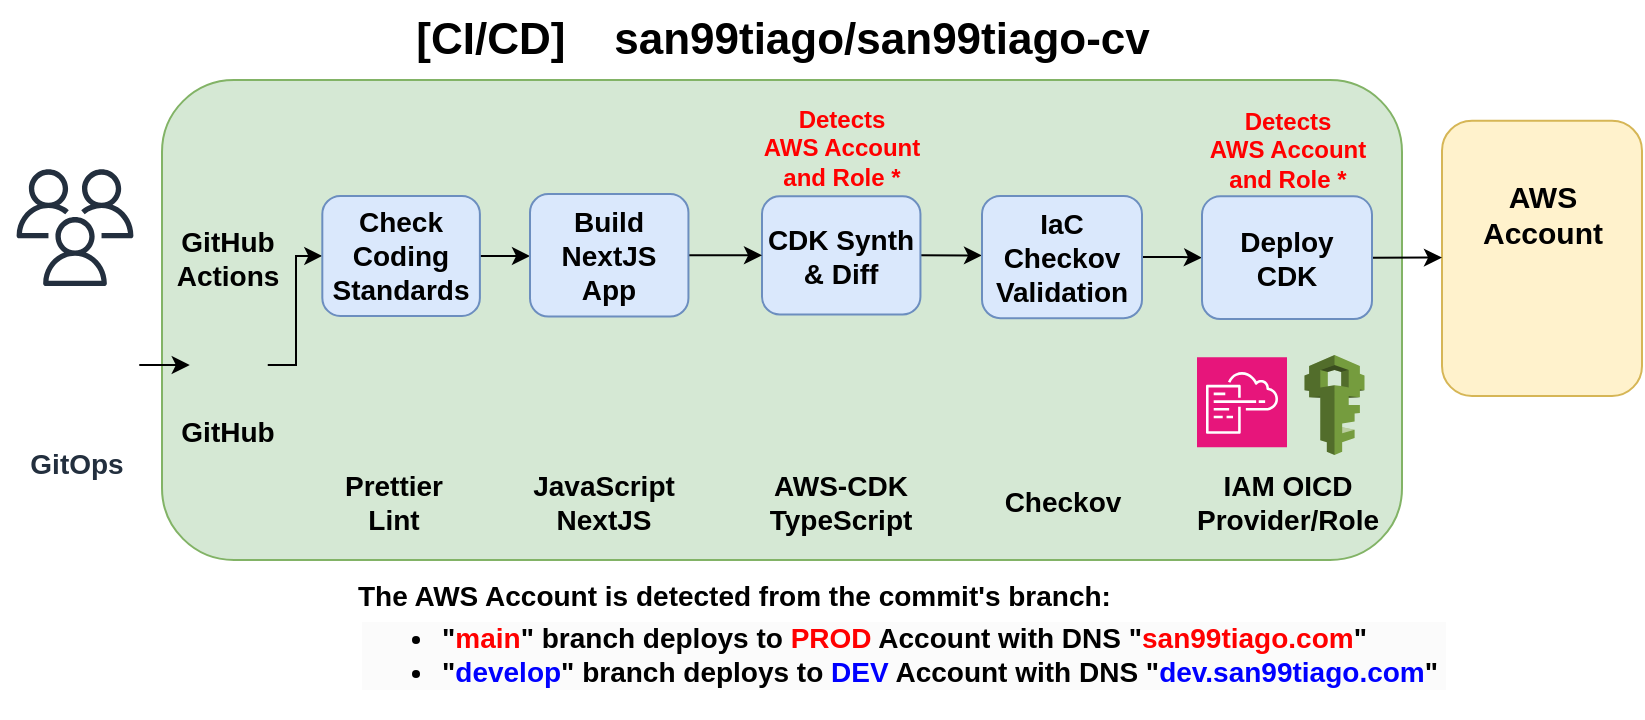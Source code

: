 <mxfile version="22.1.16" type="device">
  <diagram name="Page-1" id="8FTfbC2rcARjfSEzrA1y">
    <mxGraphModel dx="1969" dy="628" grid="1" gridSize="10" guides="1" tooltips="1" connect="1" arrows="1" fold="1" page="1" pageScale="1" pageWidth="850" pageHeight="1100" math="0" shadow="0">
      <root>
        <mxCell id="0" />
        <mxCell id="1" parent="0" />
        <mxCell id="qcpOVHYHYP0Mq-8yIyMg-1" value="" style="rounded=1;whiteSpace=wrap;html=1;fillColor=#d5e8d4;strokeColor=#82b366;fontSize=14;fontStyle=1" parent="1" vertex="1">
          <mxGeometry x="30" y="110" width="620" height="240" as="geometry" />
        </mxCell>
        <mxCell id="dGWNmFKTLpFATUwak8nD-17" style="edgeStyle=orthogonalEdgeStyle;rounded=0;orthogonalLoop=1;jettySize=auto;html=1;exitX=1;exitY=0.5;exitDx=0;exitDy=0;entryX=0;entryY=0.5;entryDx=0;entryDy=0;" edge="1" parent="1" source="qcpOVHYHYP0Mq-8yIyMg-4" target="qcpOVHYHYP0Mq-8yIyMg-21">
          <mxGeometry relative="1" as="geometry">
            <Array as="points">
              <mxPoint x="97" y="252" />
              <mxPoint x="97" y="198" />
            </Array>
          </mxGeometry>
        </mxCell>
        <mxCell id="qcpOVHYHYP0Mq-8yIyMg-4" value="" style="shape=image;html=1;verticalAlign=top;verticalLabelPosition=bottom;labelBackgroundColor=#ffffff;imageAspect=0;aspect=fixed;image=https://cdn4.iconfinder.com/data/icons/ionicons/512/icon-social-github-128.png;fontSize=14;fontStyle=1" parent="1" vertex="1">
          <mxGeometry x="43.88" y="233.01" width="39" height="39" as="geometry" />
        </mxCell>
        <mxCell id="qcpOVHYHYP0Mq-8yIyMg-8" value="&lt;br&gt;&lt;br&gt;&lt;br&gt;&lt;br&gt;GitOps" style="sketch=0;outlineConnect=0;fontColor=#232F3E;gradientColor=none;strokeColor=#232F3E;fillColor=#ffffff;dashed=0;verticalLabelPosition=bottom;verticalAlign=top;align=center;html=1;fontSize=14;fontStyle=1;aspect=fixed;shape=mxgraph.aws4.resourceIcon;resIcon=mxgraph.aws4.users;" parent="1" vertex="1">
          <mxGeometry x="-50" y="147.36" width="73" height="73" as="geometry" />
        </mxCell>
        <mxCell id="qcpOVHYHYP0Mq-8yIyMg-17" value="" style="shape=image;verticalLabelPosition=bottom;labelBackgroundColor=default;verticalAlign=top;aspect=fixed;imageAspect=0;image=https://avatars.githubusercontent.com/u/44036562?s=280&amp;v=4;fontSize=14;fontStyle=1" parent="1" vertex="1">
          <mxGeometry x="35.25" y="130.32" width="48" height="48" as="geometry" />
        </mxCell>
        <mxCell id="dGWNmFKTLpFATUwak8nD-18" style="edgeStyle=orthogonalEdgeStyle;rounded=0;orthogonalLoop=1;jettySize=auto;html=1;exitX=1;exitY=0.5;exitDx=0;exitDy=0;entryX=0;entryY=0.5;entryDx=0;entryDy=0;" edge="1" parent="1" source="qcpOVHYHYP0Mq-8yIyMg-21" target="dGWNmFKTLpFATUwak8nD-10">
          <mxGeometry relative="1" as="geometry" />
        </mxCell>
        <mxCell id="qcpOVHYHYP0Mq-8yIyMg-21" value="Check&lt;br&gt;Coding Standards" style="rounded=1;whiteSpace=wrap;html=1;fontSize=14;fontStyle=1;fillColor=#dae8fc;strokeColor=#6c8ebf;" parent="1" vertex="1">
          <mxGeometry x="110.16" y="167.96" width="78.79" height="59.98" as="geometry" />
        </mxCell>
        <mxCell id="iks7YCqrPgkMSZUkMre9-4" style="edgeStyle=orthogonalEdgeStyle;rounded=0;orthogonalLoop=1;jettySize=auto;html=1;exitX=1;exitY=0.5;exitDx=0;exitDy=0;" parent="1" source="iks7YCqrPgkMSZUkMre9-13" target="qcpOVHYHYP0Mq-8yIyMg-4" edge="1">
          <mxGeometry relative="1" as="geometry">
            <mxPoint x="13" y="252.5" as="sourcePoint" />
          </mxGeometry>
        </mxCell>
        <mxCell id="qcpOVHYHYP0Mq-8yIyMg-31" value="" style="rounded=1;whiteSpace=wrap;html=1;fontSize=16;fontStyle=1;fillColor=#fff2cc;strokeColor=#d6b656;" parent="1" vertex="1">
          <mxGeometry x="670" y="130.32" width="100" height="137.62" as="geometry" />
        </mxCell>
        <mxCell id="qcpOVHYHYP0Mq-8yIyMg-36" value="GitHub Actions" style="text;html=1;strokeColor=none;fillColor=none;align=center;verticalAlign=middle;whiteSpace=wrap;rounded=0;fontSize=14;fontStyle=1" parent="1" vertex="1">
          <mxGeometry x="33.26" y="184.36" width="60.25" height="30" as="geometry" />
        </mxCell>
        <mxCell id="qcpOVHYHYP0Mq-8yIyMg-39" value="[CI/CD]&amp;nbsp; &amp;nbsp; san99tiago/san99tiago-cv" style="text;html=1;align=center;verticalAlign=middle;resizable=0;points=[];autosize=1;strokeColor=none;fillColor=none;fontStyle=1;fontSize=22;" parent="1" vertex="1">
          <mxGeometry x="145" y="70" width="390" height="40" as="geometry" />
        </mxCell>
        <mxCell id="iks7YCqrPgkMSZUkMre9-15" style="edgeStyle=orthogonalEdgeStyle;rounded=0;orthogonalLoop=1;jettySize=auto;html=1;exitX=1;exitY=0.5;exitDx=0;exitDy=0;entryX=0;entryY=0.5;entryDx=0;entryDy=0;" parent="1" source="iks7YCqrPgkMSZUkMre9-2" target="iks7YCqrPgkMSZUkMre9-14" edge="1">
          <mxGeometry relative="1" as="geometry" />
        </mxCell>
        <mxCell id="iks7YCqrPgkMSZUkMre9-2" value="CDK Synth&lt;br&gt;&amp;amp; Diff" style="rounded=1;whiteSpace=wrap;html=1;fontSize=14;fontStyle=1;fillColor=#dae8fc;strokeColor=#6c8ebf;" parent="1" vertex="1">
          <mxGeometry x="330" y="168.12" width="79.22" height="59.09" as="geometry" />
        </mxCell>
        <mxCell id="iks7YCqrPgkMSZUkMre9-8" value="" style="shape=image;verticalLabelPosition=bottom;labelBackgroundColor=default;verticalAlign=top;aspect=fixed;imageAspect=0;image=https://upload.wikimedia.org/wikipedia/commons/thumb/9/93/Amazon_Web_Services_Logo.svg/640px-Amazon_Web_Services_Logo.svg.png;" parent="1" vertex="1">
          <mxGeometry x="686.3" y="205.53" width="67.39" height="40.34" as="geometry" />
        </mxCell>
        <mxCell id="iks7YCqrPgkMSZUkMre9-9" value="" style="shape=image;verticalLabelPosition=bottom;labelBackgroundColor=default;verticalAlign=top;aspect=fixed;imageAspect=0;image=https://miro.medium.com/v2/resize:fit:500/1*LHt1OdlaWH2zM1jknkeYlg.png;" parent="1" vertex="1">
          <mxGeometry x="318.17" y="252.29" width="48.42" height="48.42" as="geometry" />
        </mxCell>
        <mxCell id="iks7YCqrPgkMSZUkMre9-13" value="" style="shape=image;verticalLabelPosition=bottom;labelBackgroundColor=default;verticalAlign=top;aspect=fixed;imageAspect=0;image=https://git-scm.com/images/logos/downloads/Git-Icon-1788C.png;" parent="1" vertex="1">
          <mxGeometry x="-45.65" y="220.36" width="64.29" height="64.29" as="geometry" />
        </mxCell>
        <mxCell id="dGWNmFKTLpFATUwak8nD-3" style="edgeStyle=orthogonalEdgeStyle;rounded=0;orthogonalLoop=1;jettySize=auto;html=1;entryX=0;entryY=0.5;entryDx=0;entryDy=0;" edge="1" parent="1" source="iks7YCqrPgkMSZUkMre9-14" target="iks7YCqrPgkMSZUkMre9-18">
          <mxGeometry relative="1" as="geometry" />
        </mxCell>
        <mxCell id="iks7YCqrPgkMSZUkMre9-14" value="IaC&lt;br&gt;Checkov&lt;br&gt;Validation" style="rounded=1;whiteSpace=wrap;html=1;fontSize=14;fontStyle=1;fillColor=#dae8fc;strokeColor=#6c8ebf;" parent="1" vertex="1">
          <mxGeometry x="440" y="167.96" width="80" height="61.13" as="geometry" />
        </mxCell>
        <mxCell id="iks7YCqrPgkMSZUkMre9-17" value="" style="shape=image;verticalLabelPosition=bottom;labelBackgroundColor=default;verticalAlign=top;aspect=fixed;imageAspect=0;image=https://raw.githubusercontent.com/bridgecrewio/checkov/main/docs/web/images/checkov_by_bridgecrew.png;rotation=0;" parent="1" vertex="1">
          <mxGeometry x="436.12" y="262.08" width="87.76" height="29.55" as="geometry" />
        </mxCell>
        <mxCell id="zWsqOKRnjrgEfBXB0Wx7-3" style="edgeStyle=orthogonalEdgeStyle;rounded=0;orthogonalLoop=1;jettySize=auto;html=1;exitX=1;exitY=0.5;exitDx=0;exitDy=0;entryX=0;entryY=0.5;entryDx=0;entryDy=0;" parent="1" source="iks7YCqrPgkMSZUkMre9-18" target="qcpOVHYHYP0Mq-8yIyMg-31" edge="1">
          <mxGeometry relative="1" as="geometry" />
        </mxCell>
        <mxCell id="iks7YCqrPgkMSZUkMre9-18" value="Deploy&lt;br&gt;CDK" style="rounded=1;whiteSpace=wrap;html=1;fontSize=14;fontStyle=1;fillColor=#dae8fc;strokeColor=#6c8ebf;" parent="1" vertex="1">
          <mxGeometry x="550" y="168.12" width="85" height="61.44" as="geometry" />
        </mxCell>
        <mxCell id="iks7YCqrPgkMSZUkMre9-24" value="" style="sketch=0;points=[[0,0,0],[0.25,0,0],[0.5,0,0],[0.75,0,0],[1,0,0],[0,1,0],[0.25,1,0],[0.5,1,0],[0.75,1,0],[1,1,0],[0,0.25,0],[0,0.5,0],[0,0.75,0],[1,0.25,0],[1,0.5,0],[1,0.75,0]];points=[[0,0,0],[0.25,0,0],[0.5,0,0],[0.75,0,0],[1,0,0],[0,1,0],[0.25,1,0],[0.5,1,0],[0.75,1,0],[1,1,0],[0,0.25,0],[0,0.5,0],[0,0.75,0],[1,0.25,0],[1,0.5,0],[1,0.75,0]];outlineConnect=0;fontColor=#232F3E;fillColor=#E7157B;strokeColor=#ffffff;dashed=0;verticalLabelPosition=bottom;verticalAlign=top;align=center;html=1;fontSize=12;fontStyle=0;aspect=fixed;shape=mxgraph.aws4.resourceIcon;resIcon=mxgraph.aws4.cloudformation;" parent="1" vertex="1">
          <mxGeometry x="547.5" y="248.65" width="45" height="45" as="geometry" />
        </mxCell>
        <mxCell id="iks7YCqrPgkMSZUkMre9-25" value="" style="outlineConnect=0;dashed=0;verticalLabelPosition=bottom;verticalAlign=top;align=center;html=1;shape=mxgraph.aws3.iam;fillColor=#759C3E;gradientColor=none;" parent="1" vertex="1">
          <mxGeometry x="601.25" y="247.5" width="30" height="50" as="geometry" />
        </mxCell>
        <mxCell id="iks7YCqrPgkMSZUkMre9-26" value="Detects&lt;br style=&quot;font-size: 12px;&quot;&gt;AWS Account&lt;br style=&quot;font-size: 12px;&quot;&gt;and Role *" style="text;html=1;strokeColor=none;fillColor=none;align=center;verticalAlign=middle;whiteSpace=wrap;rounded=0;fontSize=12;fontStyle=1;fontColor=#FF0000;" parent="1" vertex="1">
          <mxGeometry x="547.5" y="120.93" width="90" height="47.78" as="geometry" />
        </mxCell>
        <mxCell id="iks7YCqrPgkMSZUkMre9-27" value="GitHub" style="text;html=1;strokeColor=none;fillColor=none;align=center;verticalAlign=middle;whiteSpace=wrap;rounded=0;fontSize=14;fontStyle=1" parent="1" vertex="1">
          <mxGeometry x="33.26" y="270.91" width="60.25" height="30" as="geometry" />
        </mxCell>
        <mxCell id="iks7YCqrPgkMSZUkMre9-29" value="AWS&lt;br style=&quot;font-size: 15px;&quot;&gt;Account" style="text;html=1;strokeColor=none;fillColor=none;align=center;verticalAlign=middle;whiteSpace=wrap;rounded=0;fontSize=15;fontStyle=1" parent="1" vertex="1">
          <mxGeometry x="674.5" y="147.36" width="91" height="59" as="geometry" />
        </mxCell>
        <mxCell id="dGWNmFKTLpFATUwak8nD-1" value="" style="shape=image;verticalLabelPosition=bottom;labelBackgroundColor=default;verticalAlign=top;aspect=fixed;imageAspect=0;image=https://prettier.io/icon.png;" vertex="1" parent="1">
          <mxGeometry x="126.32" y="248.65" width="40.47" height="40.47" as="geometry" />
        </mxCell>
        <mxCell id="dGWNmFKTLpFATUwak8nD-2" value="" style="shape=image;verticalLabelPosition=bottom;labelBackgroundColor=default;verticalAlign=top;aspect=fixed;imageAspect=0;image=https://upload.wikimedia.org/wikipedia/commons/thumb/6/6a/JavaScript-logo.png/800px-JavaScript-logo.png;" vertex="1" parent="1">
          <mxGeometry x="198" y="250" width="45" height="45" as="geometry" />
        </mxCell>
        <mxCell id="dGWNmFKTLpFATUwak8nD-5" value="" style="shape=image;verticalLabelPosition=bottom;labelBackgroundColor=default;verticalAlign=top;aspect=fixed;imageAspect=0;image=https://upload.wikimedia.org/wikipedia/commons/thumb/4/4c/Typescript_logo_2020.svg/2048px-Typescript_logo_2020.svg.png;" vertex="1" parent="1">
          <mxGeometry x="372.94" y="252.8" width="48.11" height="48.11" as="geometry" />
        </mxCell>
        <mxCell id="dGWNmFKTLpFATUwak8nD-6" value="Prettier&lt;br&gt;Lint" style="text;html=1;strokeColor=none;fillColor=none;align=center;verticalAlign=middle;whiteSpace=wrap;rounded=0;fontSize=14;fontStyle=1" vertex="1" parent="1">
          <mxGeometry x="116.43" y="305.71" width="60.25" height="30" as="geometry" />
        </mxCell>
        <mxCell id="dGWNmFKTLpFATUwak8nD-7" value="AWS-CDK&lt;br&gt;TypeScript" style="text;html=1;strokeColor=none;fillColor=none;align=center;verticalAlign=middle;whiteSpace=wrap;rounded=0;fontSize=14;fontStyle=1" vertex="1" parent="1">
          <mxGeometry x="325.27" y="305.71" width="88.68" height="30" as="geometry" />
        </mxCell>
        <mxCell id="dGWNmFKTLpFATUwak8nD-8" value="Checkov" style="text;html=1;strokeColor=none;fillColor=none;align=center;verticalAlign=middle;whiteSpace=wrap;rounded=0;fontSize=14;fontStyle=1" vertex="1" parent="1">
          <mxGeometry x="442.5" y="305.71" width="75" height="30" as="geometry" />
        </mxCell>
        <mxCell id="dGWNmFKTLpFATUwak8nD-9" value="IAM OICD&lt;br&gt;Provider/Role" style="text;html=1;strokeColor=none;fillColor=none;align=center;verticalAlign=middle;whiteSpace=wrap;rounded=0;fontSize=14;fontStyle=1" vertex="1" parent="1">
          <mxGeometry x="553.75" y="305.21" width="77.5" height="31" as="geometry" />
        </mxCell>
        <mxCell id="dGWNmFKTLpFATUwak8nD-16" style="edgeStyle=orthogonalEdgeStyle;rounded=0;orthogonalLoop=1;jettySize=auto;html=1;exitX=1;exitY=0.5;exitDx=0;exitDy=0;entryX=0;entryY=0.5;entryDx=0;entryDy=0;" edge="1" parent="1" source="dGWNmFKTLpFATUwak8nD-10" target="iks7YCqrPgkMSZUkMre9-2">
          <mxGeometry relative="1" as="geometry" />
        </mxCell>
        <mxCell id="dGWNmFKTLpFATUwak8nD-10" value="Build&lt;br&gt;NextJS&lt;br&gt;App" style="rounded=1;whiteSpace=wrap;html=1;fontSize=14;fontStyle=1;fillColor=#dae8fc;strokeColor=#6c8ebf;" vertex="1" parent="1">
          <mxGeometry x="214" y="167.02" width="79.22" height="61.29" as="geometry" />
        </mxCell>
        <mxCell id="dGWNmFKTLpFATUwak8nD-13" value="Detects&lt;br style=&quot;font-size: 12px;&quot;&gt;AWS Account&lt;br style=&quot;font-size: 12px;&quot;&gt;and Role *" style="text;html=1;strokeColor=none;fillColor=none;align=center;verticalAlign=middle;whiteSpace=wrap;rounded=0;fontSize=12;fontStyle=1;fontColor=#FF0000;" vertex="1" parent="1">
          <mxGeometry x="324.61" y="120.18" width="90" height="47.78" as="geometry" />
        </mxCell>
        <mxCell id="dGWNmFKTLpFATUwak8nD-19" value="" style="shape=image;verticalLabelPosition=bottom;labelBackgroundColor=default;verticalAlign=top;aspect=fixed;imageAspect=0;image=https://static-00.iconduck.com/assets.00/nextjs-icon-512x512-y563b8iq.png;" vertex="1" parent="1">
          <mxGeometry x="249" y="248.65" width="47.71" height="47.71" as="geometry" />
        </mxCell>
        <mxCell id="dGWNmFKTLpFATUwak8nD-20" value="JavaScript&lt;br&gt;NextJS" style="text;html=1;strokeColor=none;fillColor=none;align=center;verticalAlign=middle;whiteSpace=wrap;rounded=0;fontSize=14;fontStyle=1" vertex="1" parent="1">
          <mxGeometry x="221.48" y="305.71" width="60.25" height="30" as="geometry" />
        </mxCell>
        <mxCell id="dGWNmFKTLpFATUwak8nD-22" value="&lt;span style=&quot;background-color: initial;&quot;&gt;The AWS Account is detected from the commit&#39;s branch:&lt;br&gt;&lt;/span&gt;" style="text;html=1;strokeColor=none;fillColor=none;align=left;verticalAlign=middle;whiteSpace=wrap;rounded=0;fontSize=14;fontStyle=1" vertex="1" parent="1">
          <mxGeometry x="126.32" y="350" width="387.5" height="35.71" as="geometry" />
        </mxCell>
        <mxCell id="dGWNmFKTLpFATUwak8nD-23" value="&lt;ul style=&quot;border-color: var(--border-color); font-family: Helvetica; font-size: 14px; font-style: normal; font-variant-ligatures: normal; font-variant-caps: normal; letter-spacing: normal; orphans: 2; text-align: left; text-indent: 0px; text-transform: none; widows: 2; word-spacing: 0px; -webkit-text-stroke-width: 0px; background-color: rgb(251, 251, 251); text-decoration-thickness: initial; text-decoration-style: initial; text-decoration-color: initial;&quot;&gt;&lt;li style=&quot;border-color: var(--border-color);&quot;&gt;&lt;span style=&quot;border-color: var(--border-color); background-color: initial;&quot;&gt;&lt;b style=&quot;&quot;&gt;&quot;&lt;font color=&quot;#ff0000&quot;&gt;main&lt;/font&gt;&quot; branch deploys to &lt;font color=&quot;#ff0000&quot;&gt;PROD&lt;/font&gt; Account with DNS &quot;&lt;font color=&quot;#ff0000&quot;&gt;san99tiago.com&lt;/font&gt;&quot;&amp;nbsp;&lt;/b&gt;&lt;/span&gt;&lt;/li&gt;&lt;li style=&quot;font-weight: 700; border-color: var(--border-color);&quot;&gt;&lt;span style=&quot;color: rgb(0, 0, 0);&quot;&gt;&quot;&lt;/span&gt;&lt;font color=&quot;#0000ff&quot;&gt;develop&lt;/font&gt;&quot; branch deploys to &lt;font color=&quot;#0000ff&quot;&gt;DEV&lt;/font&gt; Account with DNS &quot;&lt;font color=&quot;#0000ff&quot;&gt;dev.san99tiago.com&lt;/font&gt;&quot;&amp;nbsp;&lt;/li&gt;&lt;/ul&gt;" style="text;whiteSpace=wrap;html=1;" vertex="1" parent="1">
          <mxGeometry x="127.94" y="360" width="573.68" height="60" as="geometry" />
        </mxCell>
      </root>
    </mxGraphModel>
  </diagram>
</mxfile>
